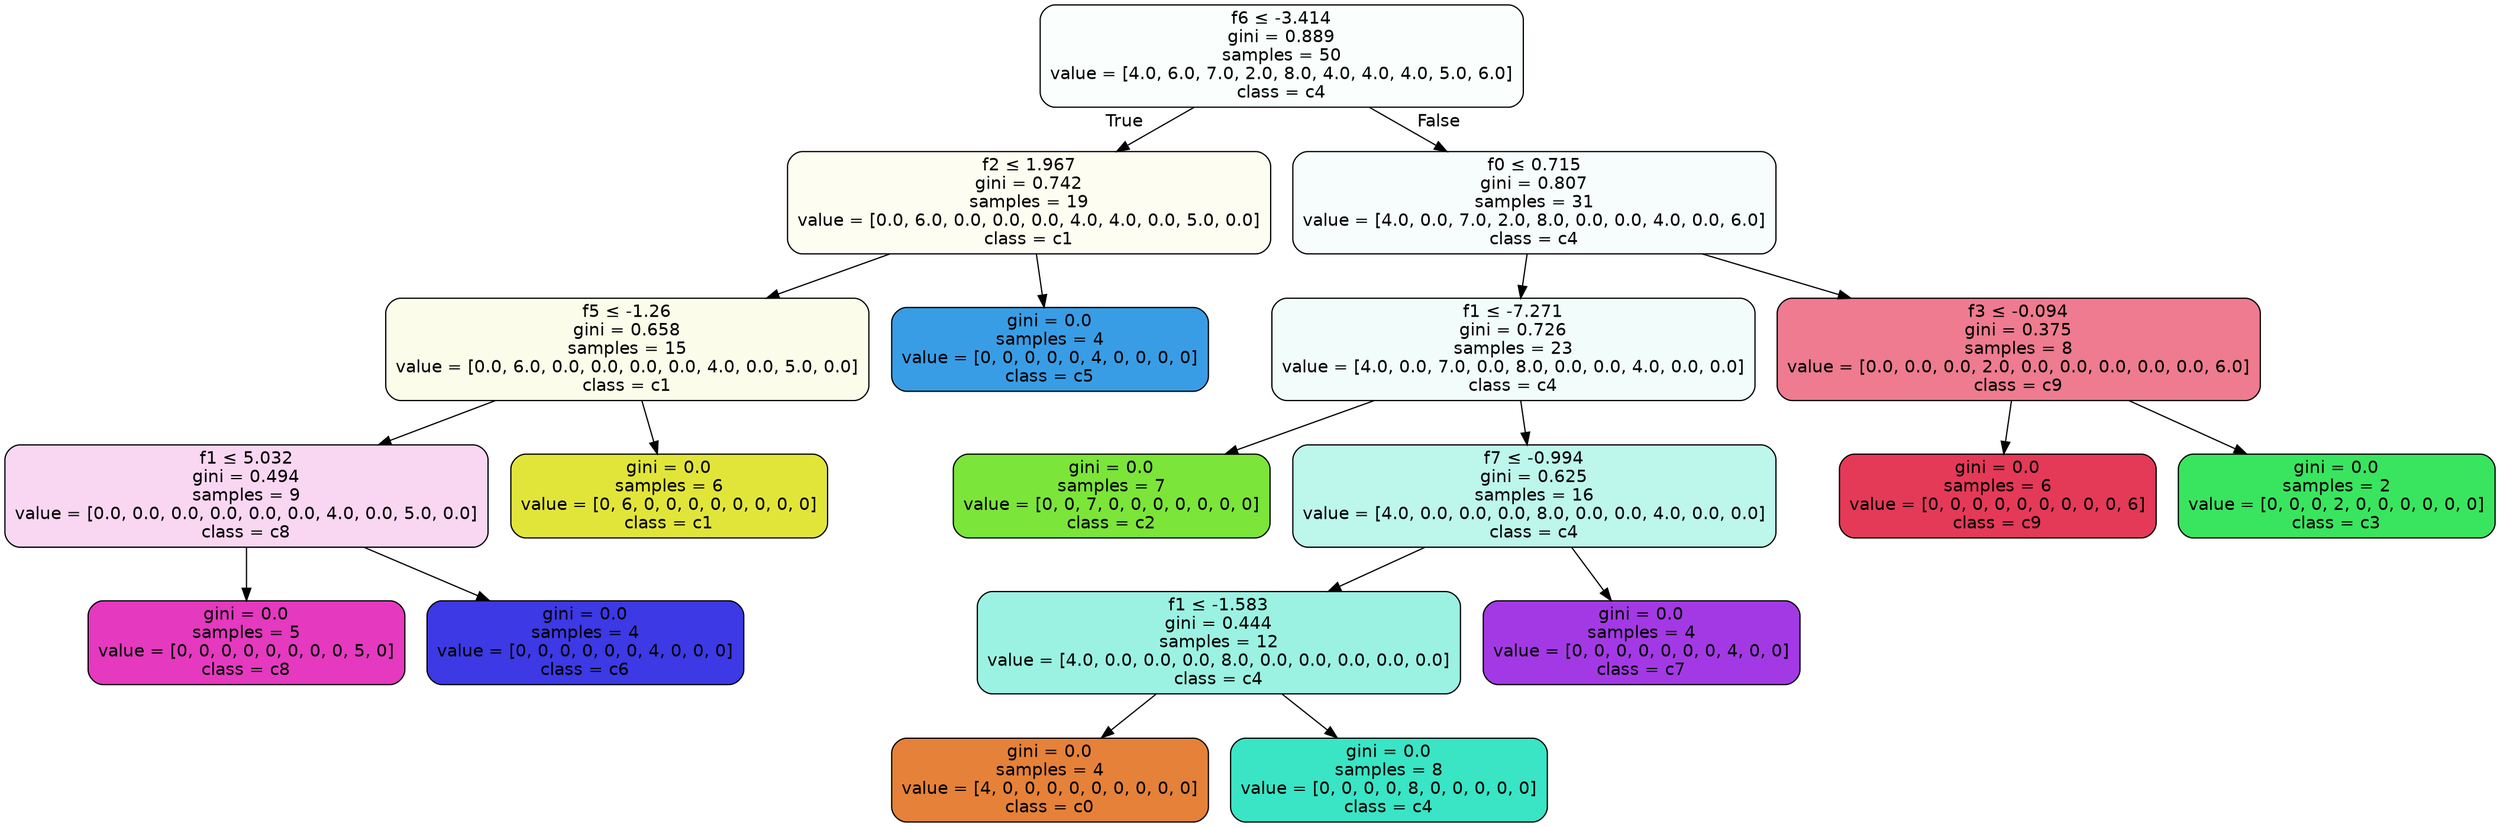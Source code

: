 digraph Tree {
node [shape=box, style="filled, rounded", color="black", fontname=helvetica] ;
edge [fontname=helvetica] ;
0 [label=<f6 &le; -3.414<br/>gini = 0.889<br/>samples = 50<br/>value = [4.0, 6.0, 7.0, 2.0, 8.0, 4.0, 4.0, 4.0, 5.0, 6.0]<br/>class = c4>, fillcolor="#39e5c506"] ;
1 [label=<f2 &le; 1.967<br/>gini = 0.742<br/>samples = 19<br/>value = [0.0, 6.0, 0.0, 0.0, 0.0, 4.0, 4.0, 0.0, 5.0, 0.0]<br/>class = c1>, fillcolor="#e2e53912"] ;
0 -> 1 [labeldistance=2.5, labelangle=45, headlabel="True"] ;
2 [label=<f5 &le; -1.26<br/>gini = 0.658<br/>samples = 15<br/>value = [0.0, 6.0, 0.0, 0.0, 0.0, 0.0, 4.0, 0.0, 5.0, 0.0]<br/>class = c1>, fillcolor="#e2e5391a"] ;
1 -> 2 ;
3 [label=<f1 &le; 5.032<br/>gini = 0.494<br/>samples = 9<br/>value = [0.0, 0.0, 0.0, 0.0, 0.0, 0.0, 4.0, 0.0, 5.0, 0.0]<br/>class = c8>, fillcolor="#e539c033"] ;
2 -> 3 ;
4 [label=<gini = 0.0<br/>samples = 5<br/>value = [0, 0, 0, 0, 0, 0, 0, 0, 5, 0]<br/>class = c8>, fillcolor="#e539c0ff"] ;
3 -> 4 ;
5 [label=<gini = 0.0<br/>samples = 4<br/>value = [0, 0, 0, 0, 0, 0, 4, 0, 0, 0]<br/>class = c6>, fillcolor="#3c39e5ff"] ;
3 -> 5 ;
6 [label=<gini = 0.0<br/>samples = 6<br/>value = [0, 6, 0, 0, 0, 0, 0, 0, 0, 0]<br/>class = c1>, fillcolor="#e2e539ff"] ;
2 -> 6 ;
7 [label=<gini = 0.0<br/>samples = 4<br/>value = [0, 0, 0, 0, 0, 4, 0, 0, 0, 0]<br/>class = c5>, fillcolor="#399de5ff"] ;
1 -> 7 ;
8 [label=<f0 &le; 0.715<br/>gini = 0.807<br/>samples = 31<br/>value = [4.0, 0.0, 7.0, 2.0, 8.0, 0.0, 0.0, 4.0, 0.0, 6.0]<br/>class = c4>, fillcolor="#39e5c50b"] ;
0 -> 8 [labeldistance=2.5, labelangle=-45, headlabel="False"] ;
9 [label=<f1 &le; -7.271<br/>gini = 0.726<br/>samples = 23<br/>value = [4.0, 0.0, 7.0, 0.0, 8.0, 0.0, 0.0, 4.0, 0.0, 0.0]<br/>class = c4>, fillcolor="#39e5c510"] ;
8 -> 9 ;
10 [label=<gini = 0.0<br/>samples = 7<br/>value = [0, 0, 7, 0, 0, 0, 0, 0, 0, 0]<br/>class = c2>, fillcolor="#7be539ff"] ;
9 -> 10 ;
11 [label=<f7 &le; -0.994<br/>gini = 0.625<br/>samples = 16<br/>value = [4.0, 0.0, 0.0, 0.0, 8.0, 0.0, 0.0, 4.0, 0.0, 0.0]<br/>class = c4>, fillcolor="#39e5c555"] ;
9 -> 11 ;
12 [label=<f1 &le; -1.583<br/>gini = 0.444<br/>samples = 12<br/>value = [4.0, 0.0, 0.0, 0.0, 8.0, 0.0, 0.0, 0.0, 0.0, 0.0]<br/>class = c4>, fillcolor="#39e5c580"] ;
11 -> 12 ;
13 [label=<gini = 0.0<br/>samples = 4<br/>value = [4, 0, 0, 0, 0, 0, 0, 0, 0, 0]<br/>class = c0>, fillcolor="#e58139ff"] ;
12 -> 13 ;
14 [label=<gini = 0.0<br/>samples = 8<br/>value = [0, 0, 0, 0, 8, 0, 0, 0, 0, 0]<br/>class = c4>, fillcolor="#39e5c5ff"] ;
12 -> 14 ;
15 [label=<gini = 0.0<br/>samples = 4<br/>value = [0, 0, 0, 0, 0, 0, 0, 4, 0, 0]<br/>class = c7>, fillcolor="#a339e5ff"] ;
11 -> 15 ;
16 [label=<f3 &le; -0.094<br/>gini = 0.375<br/>samples = 8<br/>value = [0.0, 0.0, 0.0, 2.0, 0.0, 0.0, 0.0, 0.0, 0.0, 6.0]<br/>class = c9>, fillcolor="#e53958aa"] ;
8 -> 16 ;
17 [label=<gini = 0.0<br/>samples = 6<br/>value = [0, 0, 0, 0, 0, 0, 0, 0, 0, 6]<br/>class = c9>, fillcolor="#e53958ff"] ;
16 -> 17 ;
18 [label=<gini = 0.0<br/>samples = 2<br/>value = [0, 0, 0, 2, 0, 0, 0, 0, 0, 0]<br/>class = c3>, fillcolor="#39e55eff"] ;
16 -> 18 ;
}
